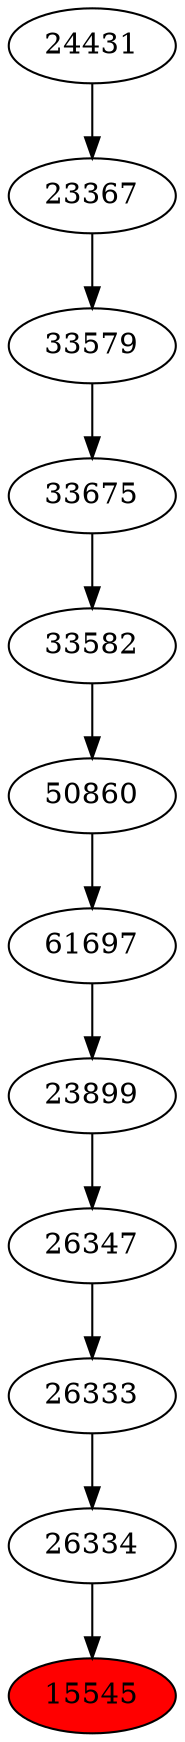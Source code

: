 strict digraph{ 
15545 [label="15545" fillcolor=red style=filled]
26334 -> 15545
26334 [label="26334"]
26333 -> 26334
26333 [label="26333"]
26347 -> 26333
26347 [label="26347"]
23899 -> 26347
23899 [label="23899"]
61697 -> 23899
61697 [label="61697"]
50860 -> 61697
50860 [label="50860"]
33582 -> 50860
33582 [label="33582"]
33675 -> 33582
33675 [label="33675"]
33579 -> 33675
33579 [label="33579"]
23367 -> 33579
23367 [label="23367"]
24431 -> 23367
24431 [label="24431"]
}